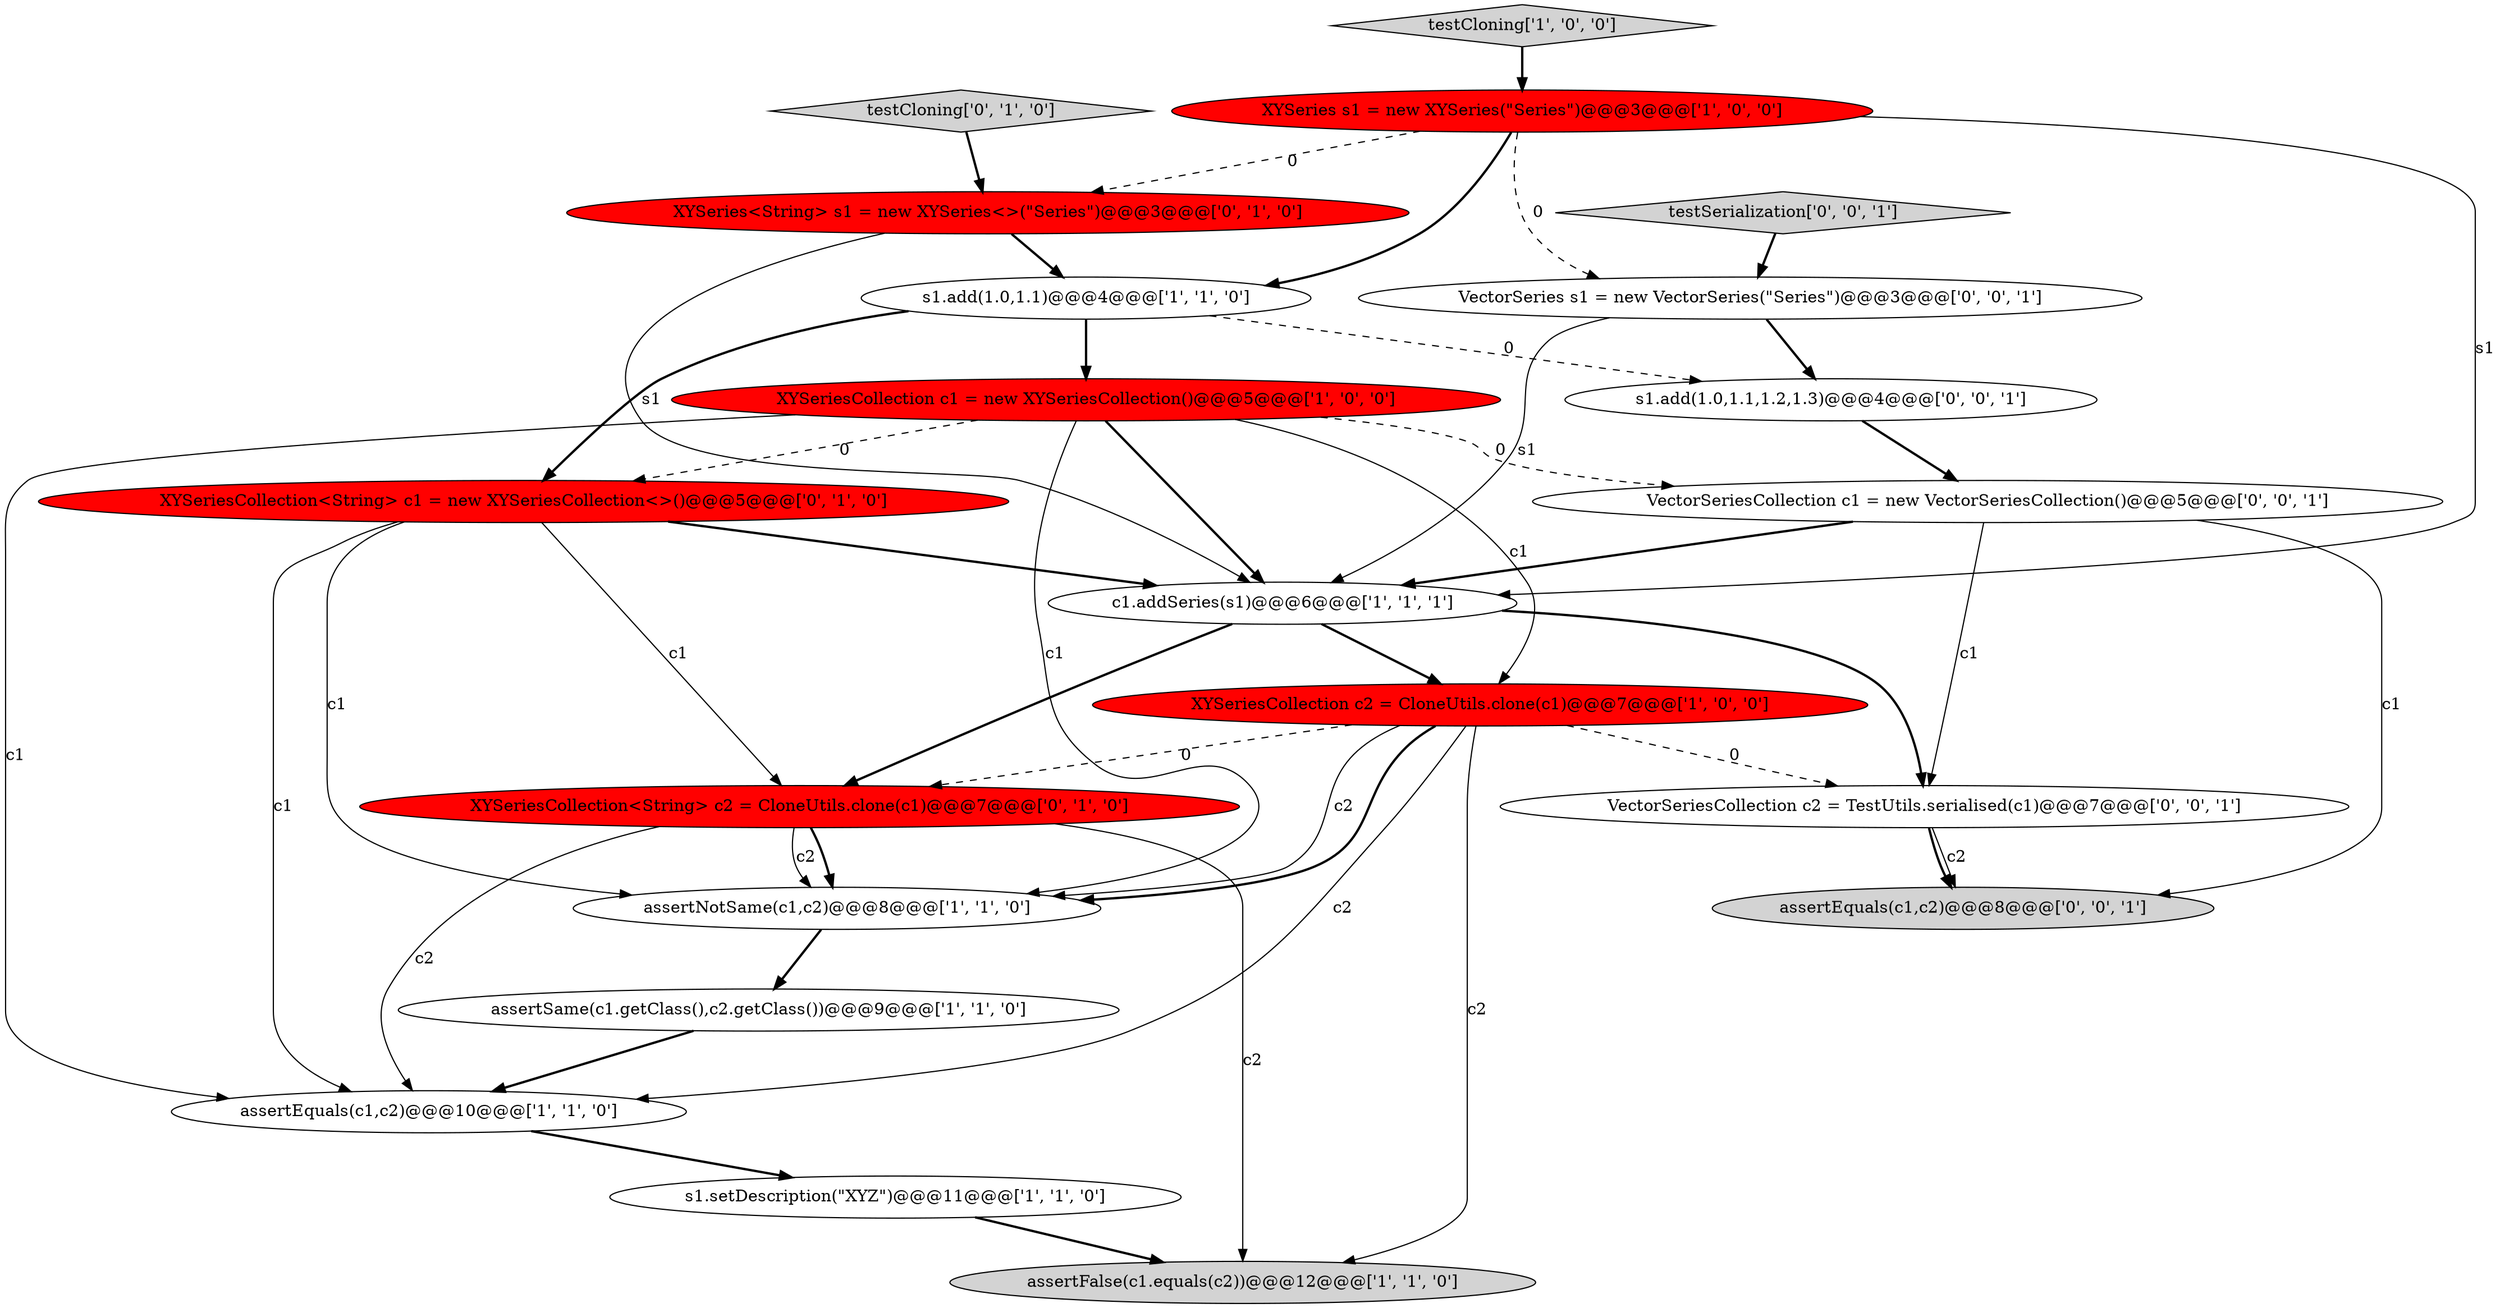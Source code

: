 digraph {
18 [style = filled, label = "VectorSeriesCollection c1 = new VectorSeriesCollection()@@@5@@@['0', '0', '1']", fillcolor = white, shape = ellipse image = "AAA0AAABBB3BBB"];
3 [style = filled, label = "assertFalse(c1.equals(c2))@@@12@@@['1', '1', '0']", fillcolor = lightgray, shape = ellipse image = "AAA0AAABBB1BBB"];
14 [style = filled, label = "XYSeries<String> s1 = new XYSeries<>(\"Series\")@@@3@@@['0', '1', '0']", fillcolor = red, shape = ellipse image = "AAA1AAABBB2BBB"];
1 [style = filled, label = "assertNotSame(c1,c2)@@@8@@@['1', '1', '0']", fillcolor = white, shape = ellipse image = "AAA0AAABBB1BBB"];
6 [style = filled, label = "XYSeries s1 = new XYSeries(\"Series\")@@@3@@@['1', '0', '0']", fillcolor = red, shape = ellipse image = "AAA1AAABBB1BBB"];
7 [style = filled, label = "s1.add(1.0,1.1)@@@4@@@['1', '1', '0']", fillcolor = white, shape = ellipse image = "AAA0AAABBB1BBB"];
5 [style = filled, label = "s1.setDescription(\"XYZ\")@@@11@@@['1', '1', '0']", fillcolor = white, shape = ellipse image = "AAA0AAABBB1BBB"];
8 [style = filled, label = "XYSeriesCollection c1 = new XYSeriesCollection()@@@5@@@['1', '0', '0']", fillcolor = red, shape = ellipse image = "AAA1AAABBB1BBB"];
9 [style = filled, label = "assertSame(c1.getClass(),c2.getClass())@@@9@@@['1', '1', '0']", fillcolor = white, shape = ellipse image = "AAA0AAABBB1BBB"];
15 [style = filled, label = "testSerialization['0', '0', '1']", fillcolor = lightgray, shape = diamond image = "AAA0AAABBB3BBB"];
16 [style = filled, label = "VectorSeries s1 = new VectorSeries(\"Series\")@@@3@@@['0', '0', '1']", fillcolor = white, shape = ellipse image = "AAA0AAABBB3BBB"];
0 [style = filled, label = "XYSeriesCollection c2 = CloneUtils.clone(c1)@@@7@@@['1', '0', '0']", fillcolor = red, shape = ellipse image = "AAA1AAABBB1BBB"];
13 [style = filled, label = "XYSeriesCollection<String> c1 = new XYSeriesCollection<>()@@@5@@@['0', '1', '0']", fillcolor = red, shape = ellipse image = "AAA1AAABBB2BBB"];
11 [style = filled, label = "XYSeriesCollection<String> c2 = CloneUtils.clone(c1)@@@7@@@['0', '1', '0']", fillcolor = red, shape = ellipse image = "AAA1AAABBB2BBB"];
2 [style = filled, label = "c1.addSeries(s1)@@@6@@@['1', '1', '1']", fillcolor = white, shape = ellipse image = "AAA0AAABBB1BBB"];
10 [style = filled, label = "testCloning['1', '0', '0']", fillcolor = lightgray, shape = diamond image = "AAA0AAABBB1BBB"];
19 [style = filled, label = "VectorSeriesCollection c2 = TestUtils.serialised(c1)@@@7@@@['0', '0', '1']", fillcolor = white, shape = ellipse image = "AAA0AAABBB3BBB"];
17 [style = filled, label = "s1.add(1.0,1.1,1.2,1.3)@@@4@@@['0', '0', '1']", fillcolor = white, shape = ellipse image = "AAA0AAABBB3BBB"];
20 [style = filled, label = "assertEquals(c1,c2)@@@8@@@['0', '0', '1']", fillcolor = lightgray, shape = ellipse image = "AAA0AAABBB3BBB"];
4 [style = filled, label = "assertEquals(c1,c2)@@@10@@@['1', '1', '0']", fillcolor = white, shape = ellipse image = "AAA0AAABBB1BBB"];
12 [style = filled, label = "testCloning['0', '1', '0']", fillcolor = lightgray, shape = diamond image = "AAA0AAABBB2BBB"];
7->13 [style = bold, label=""];
5->3 [style = bold, label=""];
11->4 [style = solid, label="c2"];
2->19 [style = bold, label=""];
8->1 [style = solid, label="c1"];
14->2 [style = solid, label="s1"];
8->0 [style = solid, label="c1"];
11->1 [style = bold, label=""];
7->17 [style = dashed, label="0"];
0->19 [style = dashed, label="0"];
19->20 [style = bold, label=""];
9->4 [style = bold, label=""];
0->1 [style = solid, label="c2"];
11->3 [style = solid, label="c2"];
0->11 [style = dashed, label="0"];
16->17 [style = bold, label=""];
0->4 [style = solid, label="c2"];
6->14 [style = dashed, label="0"];
18->2 [style = bold, label=""];
6->2 [style = solid, label="s1"];
7->8 [style = bold, label=""];
15->16 [style = bold, label=""];
0->3 [style = solid, label="c2"];
10->6 [style = bold, label=""];
13->11 [style = solid, label="c1"];
1->9 [style = bold, label=""];
14->7 [style = bold, label=""];
8->13 [style = dashed, label="0"];
19->20 [style = solid, label="c2"];
18->19 [style = solid, label="c1"];
2->0 [style = bold, label=""];
6->16 [style = dashed, label="0"];
8->4 [style = solid, label="c1"];
8->2 [style = bold, label=""];
0->1 [style = bold, label=""];
13->1 [style = solid, label="c1"];
13->4 [style = solid, label="c1"];
11->1 [style = solid, label="c2"];
18->20 [style = solid, label="c1"];
12->14 [style = bold, label=""];
16->2 [style = solid, label="s1"];
8->18 [style = dashed, label="0"];
6->7 [style = bold, label=""];
4->5 [style = bold, label=""];
2->11 [style = bold, label=""];
17->18 [style = bold, label=""];
13->2 [style = bold, label=""];
}
